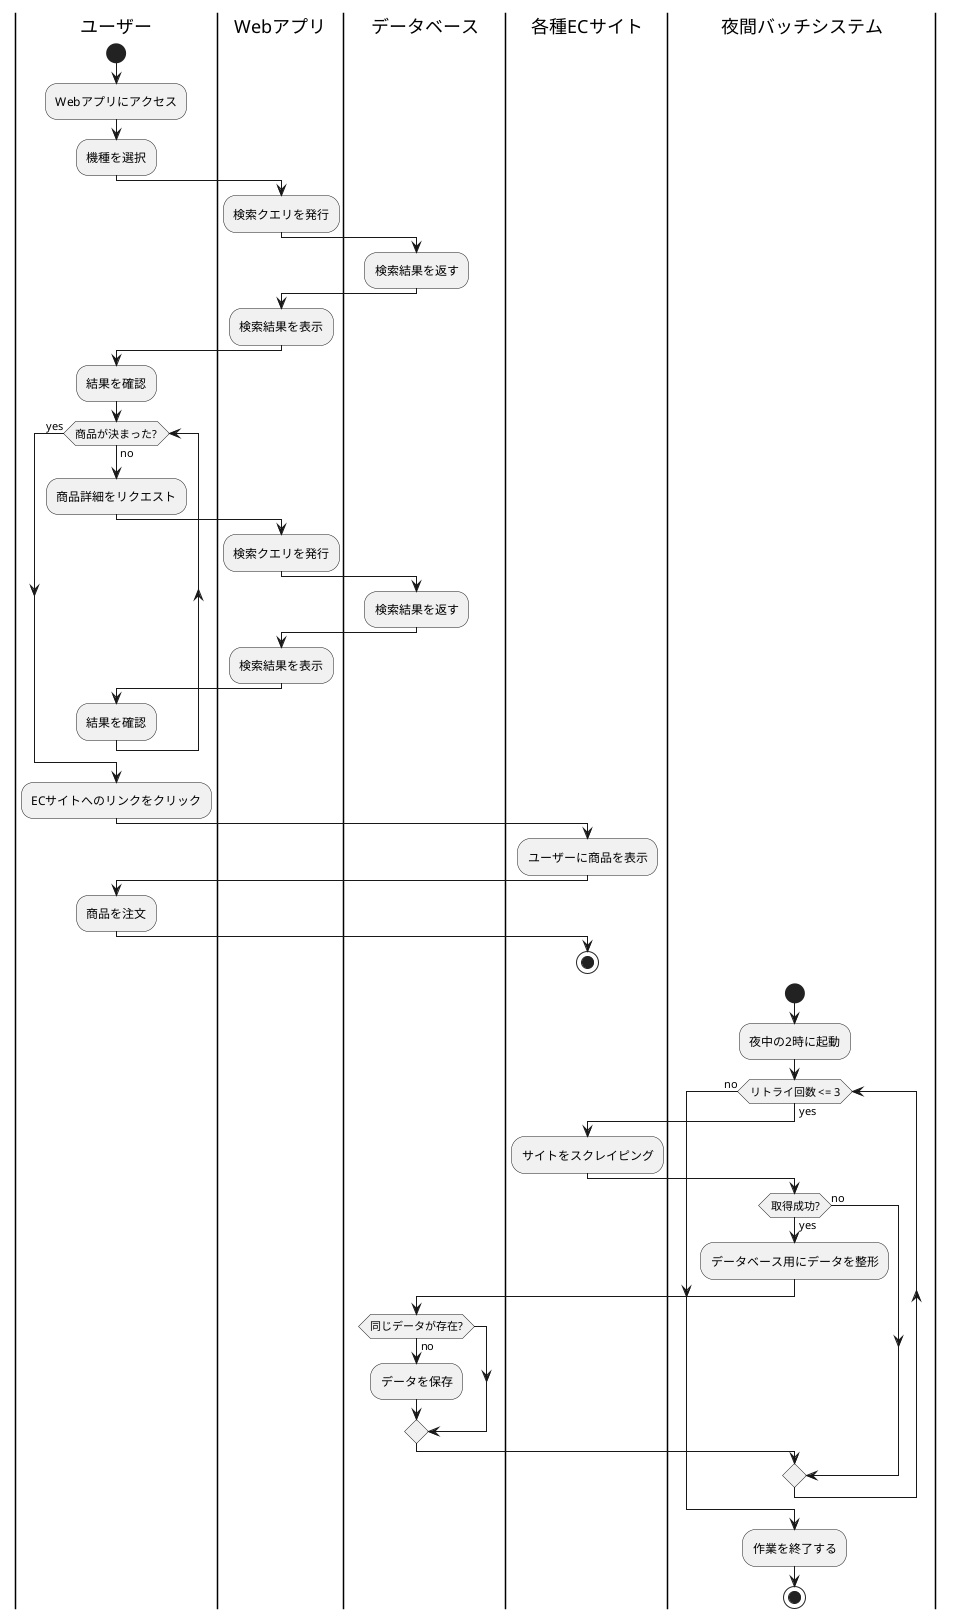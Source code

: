 @startuml
|ユーザー|
start
:Webアプリにアクセス;
:機種を選択;
|Webアプリ|
:検索クエリを発行;
|データベース|
:検索結果を返す;
|Webアプリ|
:検索結果を表示;
|ユーザー|
:結果を確認;
while (商品が決まった?) is (no)
  :商品詳細をリクエスト;
  |Webアプリ|
  :検索クエリを発行;
  |データベース|
  :検索結果を返す;
  |Webアプリ|
  :検索結果を表示;
  |ユーザー|
  :結果を確認;
endwhile (yes)
:ECサイトへのリンクをクリック;
|各種ECサイト|
:ユーザーに商品を表示;
|ユーザー|
:商品を注文;
|各種ECサイト|
stop

|夜間バッチシステム|
start
:夜中の2時に起動;
while (リトライ回数 <= 3) is (yes)
  |各種ECサイト|
  :サイトをスクレイピング;
  |夜間バッチシステム|
  if (取得成功?) then (yes)
    :データベース用にデータを整形;
    |データベース|
    if (同じデータが存在?) then (no)
      :データを保存;
    endif
  else (no)
  endif
endwhile (no)
|夜間バッチシステム|
:作業を終了する;
stop
@enduml
